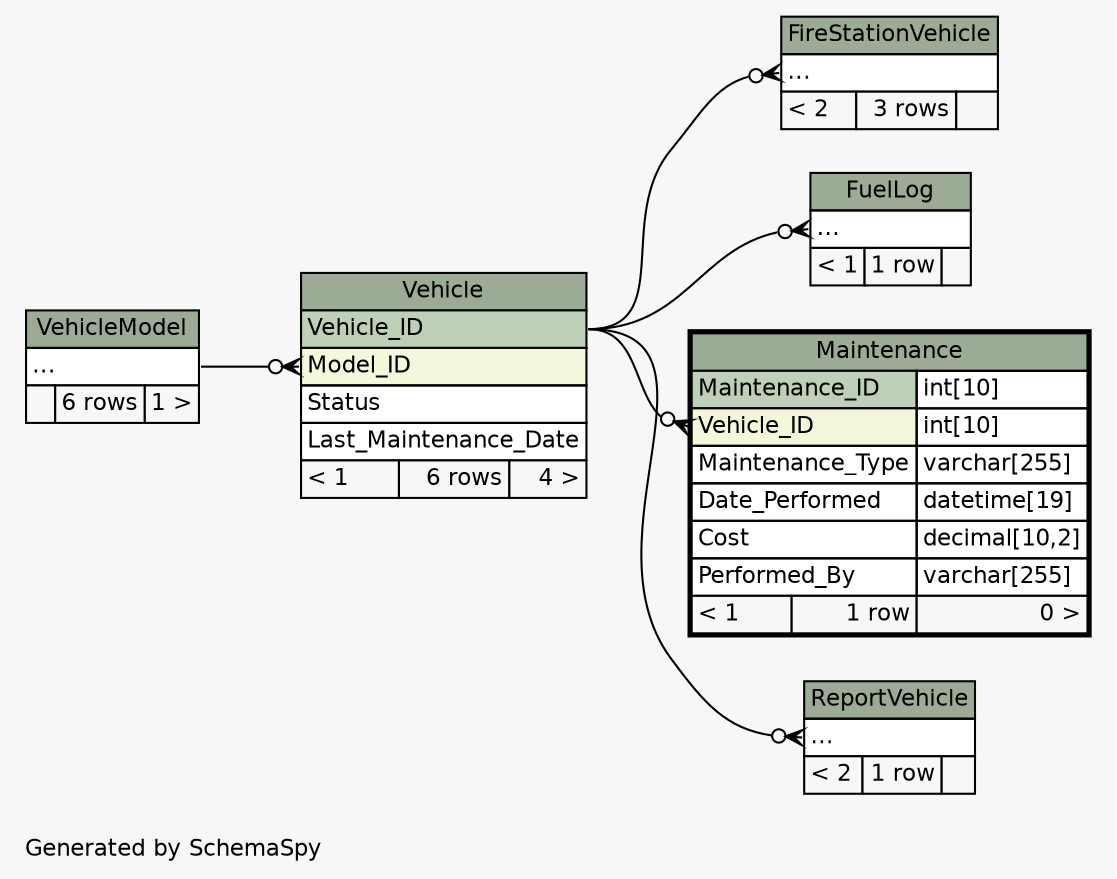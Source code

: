 // dot 12.1.0 on Linux 6.13.8-200.fc41.x86_64
// SchemaSpy rev 590
digraph "twoDegreesRelationshipsDiagram" {
  graph [
    rankdir="RL"
    bgcolor="#f7f7f7"
    label="\nGenerated by SchemaSpy"
    labeljust="l"
    nodesep="0.18"
    ranksep="0.46"
    fontname="Helvetica"
    fontsize="11"
  ];
  node [
    fontname="Helvetica"
    fontsize="11"
    shape="plaintext"
  ];
  edge [
    arrowsize="0.8"
  ];
  "FireStationVehicle":"elipses":w -> "Vehicle":"Vehicle_ID":e [arrowhead=none dir=back arrowtail=crowodot];
  "FuelLog":"elipses":w -> "Vehicle":"Vehicle_ID":e [arrowhead=none dir=back arrowtail=crowodot];
  "Maintenance":"Vehicle_ID":w -> "Vehicle":"Vehicle_ID":e [arrowhead=none dir=back arrowtail=crowodot];
  "ReportVehicle":"elipses":w -> "Vehicle":"Vehicle_ID":e [arrowhead=none dir=back arrowtail=crowodot];
  "Vehicle":"Model_ID":w -> "VehicleModel":"elipses":e [arrowhead=none dir=back arrowtail=crowodot];
  "FireStationVehicle" [
    label=<
    <TABLE BORDER="0" CELLBORDER="1" CELLSPACING="0" BGCOLOR="#ffffff">
      <TR><TD COLSPAN="3" BGCOLOR="#9bab96" ALIGN="CENTER">FireStationVehicle</TD></TR>
      <TR><TD PORT="elipses" COLSPAN="3" ALIGN="LEFT">...</TD></TR>
      <TR><TD ALIGN="LEFT" BGCOLOR="#f7f7f7">&lt; 2</TD><TD ALIGN="RIGHT" BGCOLOR="#f7f7f7">3 rows</TD><TD ALIGN="RIGHT" BGCOLOR="#f7f7f7">  </TD></TR>
    </TABLE>>
    URL="FireStationVehicle.html"
    tooltip="FireStationVehicle"
  ];
  "FuelLog" [
    label=<
    <TABLE BORDER="0" CELLBORDER="1" CELLSPACING="0" BGCOLOR="#ffffff">
      <TR><TD COLSPAN="3" BGCOLOR="#9bab96" ALIGN="CENTER">FuelLog</TD></TR>
      <TR><TD PORT="elipses" COLSPAN="3" ALIGN="LEFT">...</TD></TR>
      <TR><TD ALIGN="LEFT" BGCOLOR="#f7f7f7">&lt; 1</TD><TD ALIGN="RIGHT" BGCOLOR="#f7f7f7">1 row</TD><TD ALIGN="RIGHT" BGCOLOR="#f7f7f7">  </TD></TR>
    </TABLE>>
    URL="FuelLog.html"
    tooltip="FuelLog"
  ];
  "Maintenance" [
    label=<
    <TABLE BORDER="2" CELLBORDER="1" CELLSPACING="0" BGCOLOR="#ffffff">
      <TR><TD COLSPAN="3" BGCOLOR="#9bab96" ALIGN="CENTER">Maintenance</TD></TR>
      <TR><TD PORT="Maintenance_ID" COLSPAN="2" BGCOLOR="#bed1b8" ALIGN="LEFT">Maintenance_ID</TD><TD PORT="Maintenance_ID.type" ALIGN="LEFT">int[10]</TD></TR>
      <TR><TD PORT="Vehicle_ID" COLSPAN="2" BGCOLOR="#f4f7da" ALIGN="LEFT">Vehicle_ID</TD><TD PORT="Vehicle_ID.type" ALIGN="LEFT">int[10]</TD></TR>
      <TR><TD PORT="Maintenance_Type" COLSPAN="2" ALIGN="LEFT">Maintenance_Type</TD><TD PORT="Maintenance_Type.type" ALIGN="LEFT">varchar[255]</TD></TR>
      <TR><TD PORT="Date_Performed" COLSPAN="2" ALIGN="LEFT">Date_Performed</TD><TD PORT="Date_Performed.type" ALIGN="LEFT">datetime[19]</TD></TR>
      <TR><TD PORT="Cost" COLSPAN="2" ALIGN="LEFT">Cost</TD><TD PORT="Cost.type" ALIGN="LEFT">decimal[10,2]</TD></TR>
      <TR><TD PORT="Performed_By" COLSPAN="2" ALIGN="LEFT">Performed_By</TD><TD PORT="Performed_By.type" ALIGN="LEFT">varchar[255]</TD></TR>
      <TR><TD ALIGN="LEFT" BGCOLOR="#f7f7f7">&lt; 1</TD><TD ALIGN="RIGHT" BGCOLOR="#f7f7f7">1 row</TD><TD ALIGN="RIGHT" BGCOLOR="#f7f7f7">0 &gt;</TD></TR>
    </TABLE>>
    URL="Maintenance.html"
    tooltip="Maintenance"
  ];
  "ReportVehicle" [
    label=<
    <TABLE BORDER="0" CELLBORDER="1" CELLSPACING="0" BGCOLOR="#ffffff">
      <TR><TD COLSPAN="3" BGCOLOR="#9bab96" ALIGN="CENTER">ReportVehicle</TD></TR>
      <TR><TD PORT="elipses" COLSPAN="3" ALIGN="LEFT">...</TD></TR>
      <TR><TD ALIGN="LEFT" BGCOLOR="#f7f7f7">&lt; 2</TD><TD ALIGN="RIGHT" BGCOLOR="#f7f7f7">1 row</TD><TD ALIGN="RIGHT" BGCOLOR="#f7f7f7">  </TD></TR>
    </TABLE>>
    URL="ReportVehicle.html"
    tooltip="ReportVehicle"
  ];
  "Vehicle" [
    label=<
    <TABLE BORDER="0" CELLBORDER="1" CELLSPACING="0" BGCOLOR="#ffffff">
      <TR><TD COLSPAN="3" BGCOLOR="#9bab96" ALIGN="CENTER">Vehicle</TD></TR>
      <TR><TD PORT="Vehicle_ID" COLSPAN="3" BGCOLOR="#bed1b8" ALIGN="LEFT">Vehicle_ID</TD></TR>
      <TR><TD PORT="Model_ID" COLSPAN="3" BGCOLOR="#f4f7da" ALIGN="LEFT">Model_ID</TD></TR>
      <TR><TD PORT="Status" COLSPAN="3" ALIGN="LEFT">Status</TD></TR>
      <TR><TD PORT="Last_Maintenance_Date" COLSPAN="3" ALIGN="LEFT">Last_Maintenance_Date</TD></TR>
      <TR><TD ALIGN="LEFT" BGCOLOR="#f7f7f7">&lt; 1</TD><TD ALIGN="RIGHT" BGCOLOR="#f7f7f7">6 rows</TD><TD ALIGN="RIGHT" BGCOLOR="#f7f7f7">4 &gt;</TD></TR>
    </TABLE>>
    URL="Vehicle.html"
    tooltip="Vehicle"
  ];
  "VehicleModel" [
    label=<
    <TABLE BORDER="0" CELLBORDER="1" CELLSPACING="0" BGCOLOR="#ffffff">
      <TR><TD COLSPAN="3" BGCOLOR="#9bab96" ALIGN="CENTER">VehicleModel</TD></TR>
      <TR><TD PORT="elipses" COLSPAN="3" ALIGN="LEFT">...</TD></TR>
      <TR><TD ALIGN="LEFT" BGCOLOR="#f7f7f7">  </TD><TD ALIGN="RIGHT" BGCOLOR="#f7f7f7">6 rows</TD><TD ALIGN="RIGHT" BGCOLOR="#f7f7f7">1 &gt;</TD></TR>
    </TABLE>>
    URL="VehicleModel.html"
    tooltip="VehicleModel"
  ];
}
